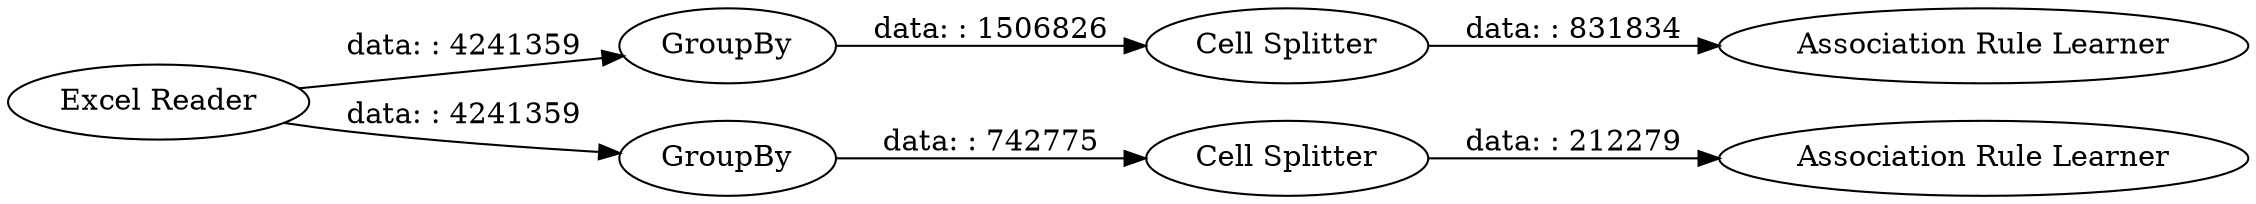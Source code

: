 digraph {
	"1611717240103497905_2" [label=GroupBy]
	"1611717240103497905_5" [label=GroupBy]
	"1611717240103497905_3" [label="Cell Splitter"]
	"1611717240103497905_4" [label="Association Rule Learner"]
	"1611717240103497905_7" [label="Association Rule Learner"]
	"1611717240103497905_1" [label="Excel Reader"]
	"1611717240103497905_6" [label="Cell Splitter"]
	"1611717240103497905_1" -> "1611717240103497905_5" [label="data: : 4241359"]
	"1611717240103497905_3" -> "1611717240103497905_4" [label="data: : 831834"]
	"1611717240103497905_1" -> "1611717240103497905_2" [label="data: : 4241359"]
	"1611717240103497905_2" -> "1611717240103497905_3" [label="data: : 1506826"]
	"1611717240103497905_5" -> "1611717240103497905_6" [label="data: : 742775"]
	"1611717240103497905_6" -> "1611717240103497905_7" [label="data: : 212279"]
	rankdir=LR
}
